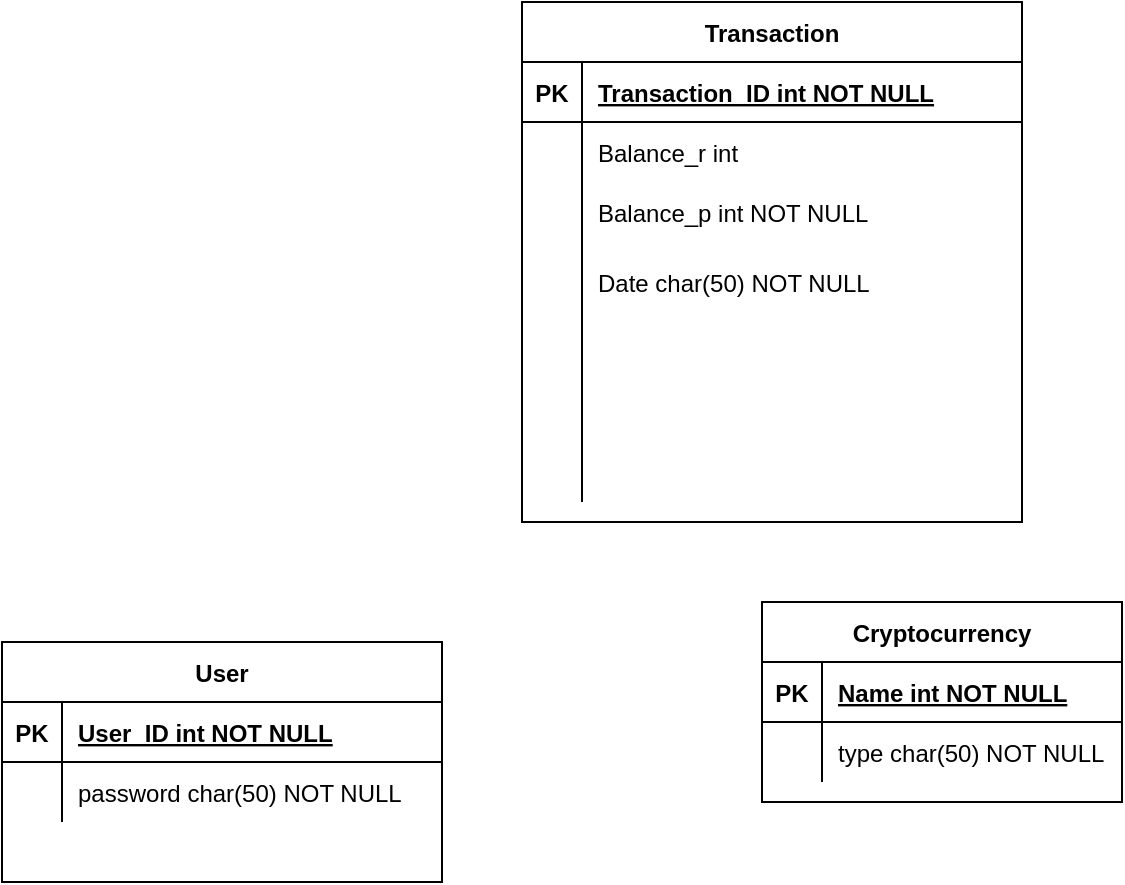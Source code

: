 <mxfile version="15.2.9" type="github">
  <diagram id="R2lEEEUBdFMjLlhIrx00" name="Page-1">
    <mxGraphModel dx="1158" dy="614" grid="1" gridSize="10" guides="1" tooltips="1" connect="1" arrows="1" fold="1" page="1" pageScale="1" pageWidth="850" pageHeight="1100" math="0" shadow="0" extFonts="Permanent Marker^https://fonts.googleapis.com/css?family=Permanent+Marker">
      <root>
        <mxCell id="0" />
        <mxCell id="1" parent="0" />
        <mxCell id="kuKQGoHzSRrON66yzxhy-2" value="User" style="shape=table;startSize=30;container=1;collapsible=1;childLayout=tableLayout;fixedRows=1;rowLines=0;fontStyle=1;align=center;resizeLast=1;" parent="1" vertex="1">
          <mxGeometry x="770" y="620" width="220" height="120" as="geometry" />
        </mxCell>
        <mxCell id="kuKQGoHzSRrON66yzxhy-3" value="" style="shape=partialRectangle;collapsible=0;dropTarget=0;pointerEvents=0;fillColor=none;points=[[0,0.5],[1,0.5]];portConstraint=eastwest;top=0;left=0;right=0;bottom=1;" parent="kuKQGoHzSRrON66yzxhy-2" vertex="1">
          <mxGeometry y="30" width="220" height="30" as="geometry" />
        </mxCell>
        <mxCell id="kuKQGoHzSRrON66yzxhy-4" value="PK" style="shape=partialRectangle;overflow=hidden;connectable=0;fillColor=none;top=0;left=0;bottom=0;right=0;fontStyle=1;" parent="kuKQGoHzSRrON66yzxhy-3" vertex="1">
          <mxGeometry width="30" height="30" as="geometry">
            <mxRectangle width="30" height="30" as="alternateBounds" />
          </mxGeometry>
        </mxCell>
        <mxCell id="kuKQGoHzSRrON66yzxhy-5" value="User_ID int NOT NULL " style="shape=partialRectangle;overflow=hidden;connectable=0;fillColor=none;top=0;left=0;bottom=0;right=0;align=left;spacingLeft=6;fontStyle=5;" parent="kuKQGoHzSRrON66yzxhy-3" vertex="1">
          <mxGeometry x="30" width="190" height="30" as="geometry">
            <mxRectangle width="190" height="30" as="alternateBounds" />
          </mxGeometry>
        </mxCell>
        <mxCell id="kuKQGoHzSRrON66yzxhy-6" value="" style="shape=partialRectangle;collapsible=0;dropTarget=0;pointerEvents=0;fillColor=none;points=[[0,0.5],[1,0.5]];portConstraint=eastwest;top=0;left=0;right=0;bottom=0;" parent="kuKQGoHzSRrON66yzxhy-2" vertex="1">
          <mxGeometry y="60" width="220" height="30" as="geometry" />
        </mxCell>
        <mxCell id="kuKQGoHzSRrON66yzxhy-7" value="" style="shape=partialRectangle;overflow=hidden;connectable=0;fillColor=none;top=0;left=0;bottom=0;right=0;" parent="kuKQGoHzSRrON66yzxhy-6" vertex="1">
          <mxGeometry width="30" height="30" as="geometry">
            <mxRectangle width="30" height="30" as="alternateBounds" />
          </mxGeometry>
        </mxCell>
        <mxCell id="kuKQGoHzSRrON66yzxhy-8" value="password char(50) NOT NULL" style="shape=partialRectangle;overflow=hidden;connectable=0;fillColor=none;top=0;left=0;bottom=0;right=0;align=left;spacingLeft=6;" parent="kuKQGoHzSRrON66yzxhy-6" vertex="1">
          <mxGeometry x="30" width="190" height="30" as="geometry">
            <mxRectangle width="190" height="30" as="alternateBounds" />
          </mxGeometry>
        </mxCell>
        <mxCell id="kuKQGoHzSRrON66yzxhy-9" value="Cryptocurrency" style="shape=table;startSize=30;container=1;collapsible=1;childLayout=tableLayout;fixedRows=1;rowLines=0;fontStyle=1;align=center;resizeLast=1;" parent="1" vertex="1">
          <mxGeometry x="1150" y="600" width="180" height="100" as="geometry" />
        </mxCell>
        <mxCell id="kuKQGoHzSRrON66yzxhy-10" value="" style="shape=partialRectangle;collapsible=0;dropTarget=0;pointerEvents=0;fillColor=none;points=[[0,0.5],[1,0.5]];portConstraint=eastwest;top=0;left=0;right=0;bottom=1;" parent="kuKQGoHzSRrON66yzxhy-9" vertex="1">
          <mxGeometry y="30" width="180" height="30" as="geometry" />
        </mxCell>
        <mxCell id="kuKQGoHzSRrON66yzxhy-11" value="PK" style="shape=partialRectangle;overflow=hidden;connectable=0;fillColor=none;top=0;left=0;bottom=0;right=0;fontStyle=1;" parent="kuKQGoHzSRrON66yzxhy-10" vertex="1">
          <mxGeometry width="30" height="30" as="geometry">
            <mxRectangle width="30" height="30" as="alternateBounds" />
          </mxGeometry>
        </mxCell>
        <mxCell id="kuKQGoHzSRrON66yzxhy-12" value="Name int NOT NULL " style="shape=partialRectangle;overflow=hidden;connectable=0;fillColor=none;top=0;left=0;bottom=0;right=0;align=left;spacingLeft=6;fontStyle=5;" parent="kuKQGoHzSRrON66yzxhy-10" vertex="1">
          <mxGeometry x="30" width="150" height="30" as="geometry">
            <mxRectangle width="150" height="30" as="alternateBounds" />
          </mxGeometry>
        </mxCell>
        <mxCell id="kuKQGoHzSRrON66yzxhy-13" value="" style="shape=partialRectangle;collapsible=0;dropTarget=0;pointerEvents=0;fillColor=none;points=[[0,0.5],[1,0.5]];portConstraint=eastwest;top=0;left=0;right=0;bottom=0;" parent="kuKQGoHzSRrON66yzxhy-9" vertex="1">
          <mxGeometry y="60" width="180" height="30" as="geometry" />
        </mxCell>
        <mxCell id="kuKQGoHzSRrON66yzxhy-14" value="" style="shape=partialRectangle;overflow=hidden;connectable=0;fillColor=none;top=0;left=0;bottom=0;right=0;" parent="kuKQGoHzSRrON66yzxhy-13" vertex="1">
          <mxGeometry width="30" height="30" as="geometry">
            <mxRectangle width="30" height="30" as="alternateBounds" />
          </mxGeometry>
        </mxCell>
        <mxCell id="kuKQGoHzSRrON66yzxhy-15" value="type char(50) NOT NULL" style="shape=partialRectangle;overflow=hidden;connectable=0;fillColor=none;top=0;left=0;bottom=0;right=0;align=left;spacingLeft=6;" parent="kuKQGoHzSRrON66yzxhy-13" vertex="1">
          <mxGeometry x="30" width="150" height="30" as="geometry">
            <mxRectangle width="150" height="30" as="alternateBounds" />
          </mxGeometry>
        </mxCell>
        <mxCell id="kuKQGoHzSRrON66yzxhy-32" value="Transaction" style="shape=table;startSize=30;container=1;collapsible=1;childLayout=tableLayout;fixedRows=1;rowLines=0;fontStyle=1;align=center;resizeLast=1;" parent="1" vertex="1">
          <mxGeometry x="1030" y="300" width="250" height="260" as="geometry" />
        </mxCell>
        <mxCell id="kuKQGoHzSRrON66yzxhy-33" value="" style="shape=partialRectangle;collapsible=0;dropTarget=0;pointerEvents=0;fillColor=none;points=[[0,0.5],[1,0.5]];portConstraint=eastwest;top=0;left=0;right=0;bottom=1;" parent="kuKQGoHzSRrON66yzxhy-32" vertex="1">
          <mxGeometry y="30" width="250" height="30" as="geometry" />
        </mxCell>
        <mxCell id="kuKQGoHzSRrON66yzxhy-34" value="PK" style="shape=partialRectangle;overflow=hidden;connectable=0;fillColor=none;top=0;left=0;bottom=0;right=0;fontStyle=1;" parent="kuKQGoHzSRrON66yzxhy-33" vertex="1">
          <mxGeometry width="30" height="30" as="geometry">
            <mxRectangle width="30" height="30" as="alternateBounds" />
          </mxGeometry>
        </mxCell>
        <mxCell id="kuKQGoHzSRrON66yzxhy-35" value="Transaction_ID int NOT NULL " style="shape=partialRectangle;overflow=hidden;connectable=0;fillColor=none;top=0;left=0;bottom=0;right=0;align=left;spacingLeft=6;fontStyle=5;" parent="kuKQGoHzSRrON66yzxhy-33" vertex="1">
          <mxGeometry x="30" width="220" height="30" as="geometry">
            <mxRectangle width="220" height="30" as="alternateBounds" />
          </mxGeometry>
        </mxCell>
        <mxCell id="kuKQGoHzSRrON66yzxhy-36" value="" style="shape=partialRectangle;collapsible=0;dropTarget=0;pointerEvents=0;fillColor=none;points=[[0,0.5],[1,0.5]];portConstraint=eastwest;top=0;left=0;right=0;bottom=0;" parent="kuKQGoHzSRrON66yzxhy-32" vertex="1">
          <mxGeometry y="60" width="250" height="30" as="geometry" />
        </mxCell>
        <mxCell id="kuKQGoHzSRrON66yzxhy-37" value="" style="shape=partialRectangle;overflow=hidden;connectable=0;fillColor=none;top=0;left=0;bottom=0;right=0;" parent="kuKQGoHzSRrON66yzxhy-36" vertex="1">
          <mxGeometry width="30" height="30" as="geometry">
            <mxRectangle width="30" height="30" as="alternateBounds" />
          </mxGeometry>
        </mxCell>
        <mxCell id="kuKQGoHzSRrON66yzxhy-38" value="Balance_r int" style="shape=partialRectangle;overflow=hidden;connectable=0;fillColor=none;top=0;left=0;bottom=0;right=0;align=left;spacingLeft=6;" parent="kuKQGoHzSRrON66yzxhy-36" vertex="1">
          <mxGeometry x="30" width="220" height="30" as="geometry">
            <mxRectangle width="220" height="30" as="alternateBounds" />
          </mxGeometry>
        </mxCell>
        <mxCell id="kuKQGoHzSRrON66yzxhy-39" value="" style="shape=partialRectangle;collapsible=0;dropTarget=0;pointerEvents=0;fillColor=none;points=[[0,0.5],[1,0.5]];portConstraint=eastwest;top=0;left=0;right=0;bottom=0;" parent="kuKQGoHzSRrON66yzxhy-32" vertex="1">
          <mxGeometry y="90" width="250" height="30" as="geometry" />
        </mxCell>
        <mxCell id="kuKQGoHzSRrON66yzxhy-40" value="" style="shape=partialRectangle;overflow=hidden;connectable=0;fillColor=none;top=0;left=0;bottom=0;right=0;" parent="kuKQGoHzSRrON66yzxhy-39" vertex="1">
          <mxGeometry width="30" height="30" as="geometry">
            <mxRectangle width="30" height="30" as="alternateBounds" />
          </mxGeometry>
        </mxCell>
        <mxCell id="kuKQGoHzSRrON66yzxhy-41" value="Balance_p int NOT NULL" style="shape=partialRectangle;overflow=hidden;connectable=0;fillColor=none;top=0;left=0;bottom=0;right=0;align=left;spacingLeft=6;" parent="kuKQGoHzSRrON66yzxhy-39" vertex="1">
          <mxGeometry x="30" width="220" height="30" as="geometry">
            <mxRectangle width="220" height="30" as="alternateBounds" />
          </mxGeometry>
        </mxCell>
        <mxCell id="kuKQGoHzSRrON66yzxhy-42" value="" style="shape=partialRectangle;collapsible=0;dropTarget=0;pointerEvents=0;fillColor=none;points=[[0,0.5],[1,0.5]];portConstraint=eastwest;top=0;left=0;right=0;bottom=0;" parent="kuKQGoHzSRrON66yzxhy-32" vertex="1">
          <mxGeometry y="120" width="250" height="40" as="geometry" />
        </mxCell>
        <mxCell id="kuKQGoHzSRrON66yzxhy-43" value="" style="shape=partialRectangle;overflow=hidden;connectable=0;fillColor=none;top=0;left=0;bottom=0;right=0;" parent="kuKQGoHzSRrON66yzxhy-42" vertex="1">
          <mxGeometry width="30" height="40" as="geometry">
            <mxRectangle width="30" height="40" as="alternateBounds" />
          </mxGeometry>
        </mxCell>
        <mxCell id="kuKQGoHzSRrON66yzxhy-44" value="Date char(50) NOT NULL " style="shape=partialRectangle;overflow=hidden;connectable=0;fillColor=none;top=0;left=0;bottom=0;right=0;align=left;spacingLeft=6;" parent="kuKQGoHzSRrON66yzxhy-42" vertex="1">
          <mxGeometry x="30" width="220" height="40" as="geometry">
            <mxRectangle width="220" height="40" as="alternateBounds" />
          </mxGeometry>
        </mxCell>
        <mxCell id="kuKQGoHzSRrON66yzxhy-45" value="" style="shape=partialRectangle;collapsible=0;dropTarget=0;pointerEvents=0;fillColor=none;points=[[0,0.5],[1,0.5]];portConstraint=eastwest;top=0;left=0;right=0;bottom=0;" parent="kuKQGoHzSRrON66yzxhy-32" vertex="1">
          <mxGeometry y="160" width="250" height="30" as="geometry" />
        </mxCell>
        <mxCell id="kuKQGoHzSRrON66yzxhy-46" value="" style="shape=partialRectangle;overflow=hidden;connectable=0;fillColor=none;top=0;left=0;bottom=0;right=0;" parent="kuKQGoHzSRrON66yzxhy-45" vertex="1">
          <mxGeometry width="30" height="30" as="geometry">
            <mxRectangle width="30" height="30" as="alternateBounds" />
          </mxGeometry>
        </mxCell>
        <mxCell id="kuKQGoHzSRrON66yzxhy-47" value="" style="shape=partialRectangle;overflow=hidden;connectable=0;fillColor=none;top=0;left=0;bottom=0;right=0;align=left;spacingLeft=6;" parent="kuKQGoHzSRrON66yzxhy-45" vertex="1">
          <mxGeometry x="30" width="220" height="30" as="geometry">
            <mxRectangle width="220" height="30" as="alternateBounds" />
          </mxGeometry>
        </mxCell>
        <mxCell id="kuKQGoHzSRrON66yzxhy-51" value="" style="shape=partialRectangle;collapsible=0;dropTarget=0;pointerEvents=0;fillColor=none;points=[[0,0.5],[1,0.5]];portConstraint=eastwest;top=0;left=0;right=0;bottom=0;" parent="kuKQGoHzSRrON66yzxhy-32" vertex="1">
          <mxGeometry y="190" width="250" height="30" as="geometry" />
        </mxCell>
        <mxCell id="kuKQGoHzSRrON66yzxhy-52" value="" style="shape=partialRectangle;overflow=hidden;connectable=0;fillColor=none;top=0;left=0;bottom=0;right=0;" parent="kuKQGoHzSRrON66yzxhy-51" vertex="1">
          <mxGeometry width="30" height="30" as="geometry">
            <mxRectangle width="30" height="30" as="alternateBounds" />
          </mxGeometry>
        </mxCell>
        <mxCell id="kuKQGoHzSRrON66yzxhy-53" value="" style="shape=partialRectangle;overflow=hidden;connectable=0;fillColor=none;top=0;left=0;bottom=0;right=0;align=left;spacingLeft=6;" parent="kuKQGoHzSRrON66yzxhy-51" vertex="1">
          <mxGeometry x="30" width="220" height="30" as="geometry">
            <mxRectangle width="220" height="30" as="alternateBounds" />
          </mxGeometry>
        </mxCell>
        <mxCell id="kuKQGoHzSRrON66yzxhy-54" value="" style="shape=partialRectangle;collapsible=0;dropTarget=0;pointerEvents=0;fillColor=none;points=[[0,0.5],[1,0.5]];portConstraint=eastwest;top=0;left=0;right=0;bottom=0;" parent="kuKQGoHzSRrON66yzxhy-32" vertex="1">
          <mxGeometry y="220" width="250" height="30" as="geometry" />
        </mxCell>
        <mxCell id="kuKQGoHzSRrON66yzxhy-55" value="" style="shape=partialRectangle;overflow=hidden;connectable=0;fillColor=none;top=0;left=0;bottom=0;right=0;" parent="kuKQGoHzSRrON66yzxhy-54" vertex="1">
          <mxGeometry width="30" height="30" as="geometry">
            <mxRectangle width="30" height="30" as="alternateBounds" />
          </mxGeometry>
        </mxCell>
        <mxCell id="kuKQGoHzSRrON66yzxhy-56" value="" style="shape=partialRectangle;overflow=hidden;connectable=0;fillColor=none;top=0;left=0;bottom=0;right=0;align=left;spacingLeft=6;" parent="kuKQGoHzSRrON66yzxhy-54" vertex="1">
          <mxGeometry x="30" width="220" height="30" as="geometry">
            <mxRectangle width="220" height="30" as="alternateBounds" />
          </mxGeometry>
        </mxCell>
      </root>
    </mxGraphModel>
  </diagram>
</mxfile>

